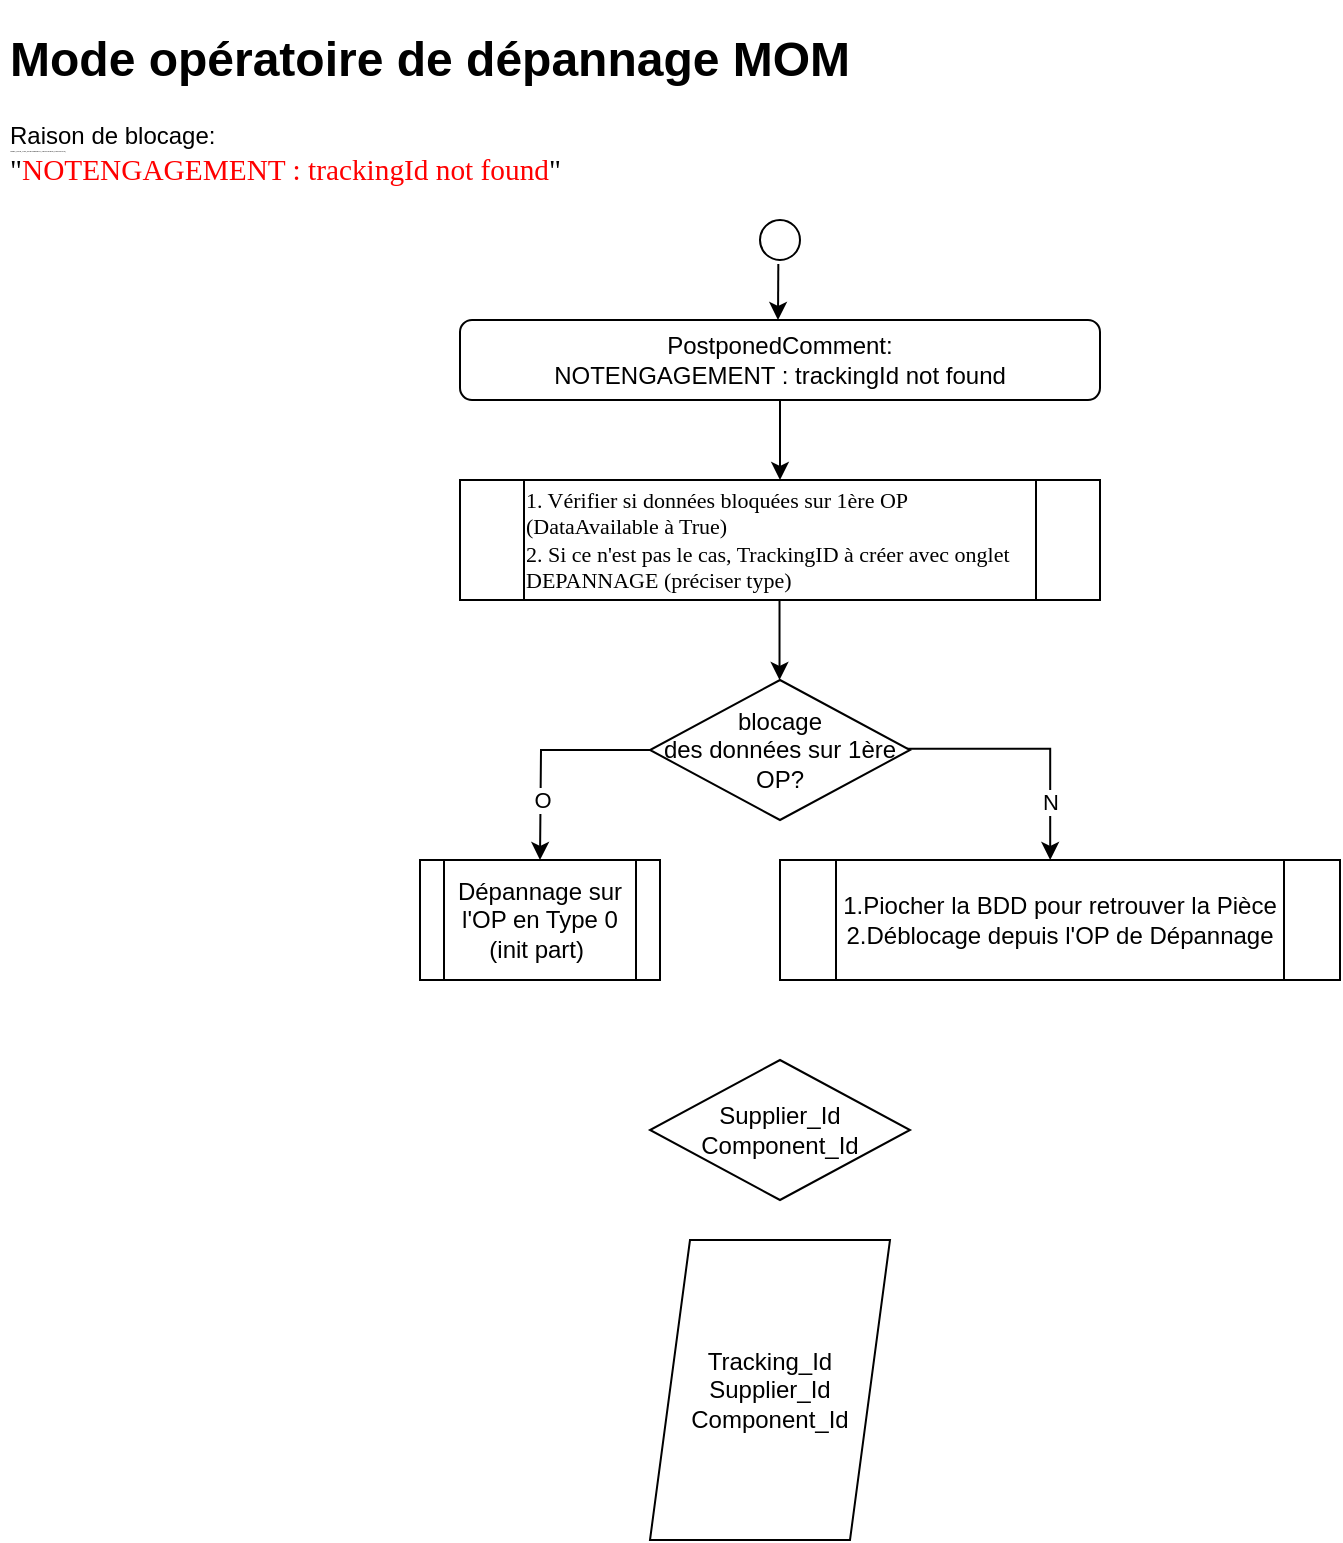 <mxfile version="21.6.6" type="github">
  <diagram name="Page-1" id="EALyW0HfUWh1p2dWg3um">
    <mxGraphModel dx="1724" dy="995" grid="1" gridSize="10" guides="1" tooltips="1" connect="1" arrows="1" fold="1" page="1" pageScale="1" pageWidth="827" pageHeight="1169" math="0" shadow="0">
      <root>
        <mxCell id="0" />
        <mxCell id="1" parent="0" />
        <mxCell id="0WwBbSKkv-XbToHQlhDI-1" value="&lt;h1&gt;Mode opératoire de dépannage MOM&lt;/h1&gt;&lt;div&gt;Raison de blocage:&lt;/div&gt;&lt;div&gt;&lt;div style=&quot;font-family: &amp;quot;Segoe UI&amp;quot;, Calibri, Thonburi, Arial, Verdana, sans-serif, &amp;quot;Mongolian Baiti&amp;quot;, &amp;quot;Microsoft Yi Baiti&amp;quot;, &amp;quot;Javanese Text&amp;quot;; font-size: 1px; background-color: rgb(255, 255, 255);&quot; class=&quot;ewa-rteLine&quot;&gt;&amp;nbsp;FBDC_DIAG_NOT_ENGAGEMENT_TRACKINGID_NOTFOUND,&lt;/div&gt;&lt;div style=&quot;font-family: &amp;quot;Segoe UI&amp;quot;, Calibri, Thonburi, Arial, Verdana, sans-serif, &amp;quot;Mongolian Baiti&amp;quot;, &amp;quot;Microsoft Yi Baiti&amp;quot;, &amp;quot;Javanese Text&amp;quot;; font-size: 1px; background-color: rgb(255, 255, 255);&quot; class=&quot;ewa-rteLine&quot;&gt;&lt;span style=&quot;font-family: Calibri; font-size: 11pt;&quot;&gt;&quot;&lt;/span&gt;&lt;span style=&quot;color: rgb(255, 0, 0); font-family: Calibri; font-size: 11pt;&quot;&gt;NOTENGAGEMENT : trackingId not found&lt;/span&gt;&lt;span style=&quot;font-family: Calibri; font-size: 11pt;&quot;&gt;&quot;&lt;/span&gt;&lt;/div&gt;&lt;/div&gt;" style="text;html=1;strokeColor=none;fillColor=none;spacing=5;spacingTop=-20;whiteSpace=wrap;overflow=hidden;rounded=0;" vertex="1" parent="1">
          <mxGeometry x="10" y="10" width="470" height="120" as="geometry" />
        </mxCell>
        <mxCell id="0WwBbSKkv-XbToHQlhDI-2" value="" style="ellipse;whiteSpace=wrap;html=1;" vertex="1" parent="1">
          <mxGeometry x="390" y="110" width="20" height="20" as="geometry" />
        </mxCell>
        <mxCell id="0WwBbSKkv-XbToHQlhDI-3" value="" style="endArrow=classic;html=1;rounded=0;exitX=0.828;exitY=1.017;exitDx=0;exitDy=0;exitPerimeter=0;" edge="1" parent="1" source="0WwBbSKkv-XbToHQlhDI-1">
          <mxGeometry width="50" height="50" relative="1" as="geometry">
            <mxPoint x="440" y="360" as="sourcePoint" />
            <mxPoint x="399" y="160" as="targetPoint" />
          </mxGeometry>
        </mxCell>
        <mxCell id="0WwBbSKkv-XbToHQlhDI-4" value="PostponedComment:&lt;br&gt;NOTENGAGEMENT : trackingId not found" style="rounded=1;whiteSpace=wrap;html=1;horizontal=1;verticalAlign=middle;" vertex="1" parent="1">
          <mxGeometry x="240" y="160" width="320" height="40" as="geometry" />
        </mxCell>
        <mxCell id="0WwBbSKkv-XbToHQlhDI-9" value="" style="endArrow=classic;html=1;rounded=0;exitX=0.5;exitY=1;exitDx=0;exitDy=0;" edge="1" parent="1" source="0WwBbSKkv-XbToHQlhDI-4">
          <mxGeometry width="50" height="50" relative="1" as="geometry">
            <mxPoint x="270" y="300" as="sourcePoint" />
            <mxPoint x="400" y="240" as="targetPoint" />
          </mxGeometry>
        </mxCell>
        <mxCell id="0WwBbSKkv-XbToHQlhDI-10" value="&lt;div style=&quot;font-family: Calibri; text-align: start; background-color: rgb(255, 255, 255); font-size: 11px;&quot; class=&quot;ewa-rteLine&quot;&gt;&lt;font style=&quot;font-size: 11px;&quot;&gt;1. Vérifier si données bloquées sur 1ère OP (DataAvailable à True)&lt;/font&gt;&lt;/div&gt;&lt;div style=&quot;font-family: Calibri; text-align: start; background-color: rgb(255, 255, 255); font-size: 11px;&quot; class=&quot;ewa-rteLine&quot;&gt;&lt;font style=&quot;font-size: 11px;&quot;&gt;2. Si ce n&#39;est pas le cas, TrackingID à créer avec onglet DEPANNAGE (préciser type)&lt;/font&gt;&lt;/div&gt;" style="shape=process;whiteSpace=wrap;html=1;backgroundOutline=1;" vertex="1" parent="1">
          <mxGeometry x="240" y="240" width="320" height="60" as="geometry" />
        </mxCell>
        <mxCell id="0WwBbSKkv-XbToHQlhDI-15" style="edgeStyle=orthogonalEdgeStyle;rounded=0;orthogonalLoop=1;jettySize=auto;html=1;" edge="1" parent="1" source="0WwBbSKkv-XbToHQlhDI-11">
          <mxGeometry relative="1" as="geometry">
            <mxPoint x="280" y="430" as="targetPoint" />
          </mxGeometry>
        </mxCell>
        <mxCell id="0WwBbSKkv-XbToHQlhDI-16" value="O" style="edgeLabel;html=1;align=center;verticalAlign=middle;resizable=0;points=[];" vertex="1" connectable="0" parent="0WwBbSKkv-XbToHQlhDI-15">
          <mxGeometry x="0.249" relative="1" as="geometry">
            <mxPoint y="11" as="offset" />
          </mxGeometry>
        </mxCell>
        <mxCell id="0WwBbSKkv-XbToHQlhDI-17" style="edgeStyle=orthogonalEdgeStyle;rounded=0;orthogonalLoop=1;jettySize=auto;html=1;entryX=0.569;entryY=0.01;entryDx=0;entryDy=0;entryPerimeter=0;" edge="1" parent="1">
          <mxGeometry relative="1" as="geometry">
            <mxPoint x="534.4" y="429.99" as="targetPoint" />
            <mxPoint x="439.999" y="374.433" as="sourcePoint" />
            <Array as="points">
              <mxPoint x="535.08" y="374.39" />
              <mxPoint x="535.08" y="430.39" />
            </Array>
          </mxGeometry>
        </mxCell>
        <mxCell id="0WwBbSKkv-XbToHQlhDI-18" value="N" style="edgeLabel;html=1;align=center;verticalAlign=middle;resizable=0;points=[];" vertex="1" connectable="0" parent="0WwBbSKkv-XbToHQlhDI-17">
          <mxGeometry x="0.256" relative="1" as="geometry">
            <mxPoint y="26" as="offset" />
          </mxGeometry>
        </mxCell>
        <mxCell id="0WwBbSKkv-XbToHQlhDI-11" value="blocage &lt;br&gt;des données sur 1ère OP?" style="rhombus;whiteSpace=wrap;html=1;" vertex="1" parent="1">
          <mxGeometry x="335" y="340" width="130" height="70" as="geometry" />
        </mxCell>
        <mxCell id="0WwBbSKkv-XbToHQlhDI-12" value="" style="endArrow=classic;html=1;rounded=0;exitX=0.5;exitY=1;exitDx=0;exitDy=0;" edge="1" parent="1">
          <mxGeometry width="50" height="50" relative="1" as="geometry">
            <mxPoint x="399.76" y="300" as="sourcePoint" />
            <mxPoint x="399.76" y="340" as="targetPoint" />
          </mxGeometry>
        </mxCell>
        <mxCell id="0WwBbSKkv-XbToHQlhDI-19" value="Dépannage sur l&#39;OP en Type 0 &lt;br&gt;(init part)&amp;nbsp;" style="shape=process;whiteSpace=wrap;html=1;backgroundOutline=1;" vertex="1" parent="1">
          <mxGeometry x="220" y="430" width="120" height="60" as="geometry" />
        </mxCell>
        <mxCell id="0WwBbSKkv-XbToHQlhDI-20" value="Tracking_Id&lt;br&gt;Supplier_Id&lt;br&gt;Component_Id" style="shape=parallelogram;perimeter=parallelogramPerimeter;whiteSpace=wrap;html=1;fixedSize=1;" vertex="1" parent="1">
          <mxGeometry x="335" y="620" width="120" height="150" as="geometry" />
        </mxCell>
        <mxCell id="0WwBbSKkv-XbToHQlhDI-21" value="1.Piocher la BDD pour retrouver la Pièce&lt;br&gt;2.Déblocage depuis l&#39;OP de Dépannage" style="shape=process;whiteSpace=wrap;html=1;backgroundOutline=1;" vertex="1" parent="1">
          <mxGeometry x="400" y="430" width="280" height="60" as="geometry" />
        </mxCell>
        <mxCell id="0WwBbSKkv-XbToHQlhDI-23" value="Supplier_Id&lt;br style=&quot;border-color: var(--border-color);&quot;&gt;Component_Id" style="rhombus;whiteSpace=wrap;html=1;" vertex="1" parent="1">
          <mxGeometry x="335" y="530" width="130" height="70" as="geometry" />
        </mxCell>
      </root>
    </mxGraphModel>
  </diagram>
</mxfile>
